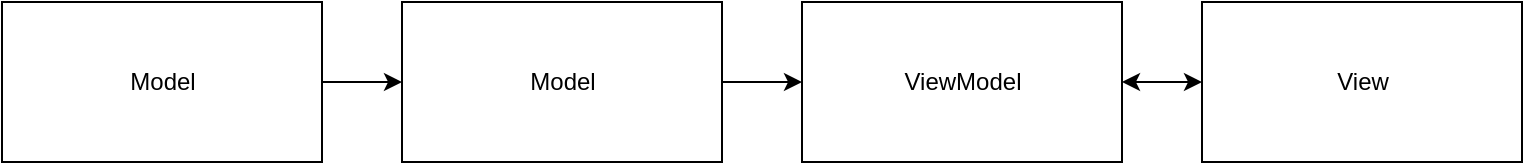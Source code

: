 <mxfile version="15.9.6" type="github">
  <diagram id="TeIEPSbulT25f1bXOIrF" name="Page-1">
    <mxGraphModel dx="1422" dy="762" grid="1" gridSize="10" guides="1" tooltips="1" connect="1" arrows="1" fold="1" page="1" pageScale="1" pageWidth="827" pageHeight="1169" math="0" shadow="0">
      <root>
        <mxCell id="0" />
        <mxCell id="1" parent="0" />
        <mxCell id="Tcoui-donRjjzlfroZZs-16" value="" style="edgeStyle=orthogonalEdgeStyle;rounded=0;orthogonalLoop=1;jettySize=auto;html=1;startArrow=none;startFill=0;" edge="1" parent="1" source="Tcoui-donRjjzlfroZZs-1" target="Tcoui-donRjjzlfroZZs-10">
          <mxGeometry relative="1" as="geometry" />
        </mxCell>
        <mxCell id="Tcoui-donRjjzlfroZZs-1" value="Model" style="html=1;" vertex="1" parent="1">
          <mxGeometry x="40" y="280" width="160" height="80" as="geometry" />
        </mxCell>
        <mxCell id="Tcoui-donRjjzlfroZZs-17" style="edgeStyle=orthogonalEdgeStyle;rounded=0;orthogonalLoop=1;jettySize=auto;html=1;exitX=1;exitY=0.5;exitDx=0;exitDy=0;entryX=0;entryY=0.5;entryDx=0;entryDy=0;startArrow=none;startFill=0;" edge="1" parent="1" source="Tcoui-donRjjzlfroZZs-10" target="Tcoui-donRjjzlfroZZs-11">
          <mxGeometry relative="1" as="geometry" />
        </mxCell>
        <mxCell id="Tcoui-donRjjzlfroZZs-10" value="Model" style="html=1;" vertex="1" parent="1">
          <mxGeometry x="240" y="280" width="160" height="80" as="geometry" />
        </mxCell>
        <mxCell id="Tcoui-donRjjzlfroZZs-11" value="ViewModel" style="html=1;" vertex="1" parent="1">
          <mxGeometry x="440" y="280" width="160" height="80" as="geometry" />
        </mxCell>
        <mxCell id="Tcoui-donRjjzlfroZZs-15" value="" style="edgeStyle=orthogonalEdgeStyle;rounded=0;orthogonalLoop=1;jettySize=auto;html=1;startArrow=classic;startFill=1;" edge="1" parent="1" source="Tcoui-donRjjzlfroZZs-12" target="Tcoui-donRjjzlfroZZs-11">
          <mxGeometry relative="1" as="geometry" />
        </mxCell>
        <mxCell id="Tcoui-donRjjzlfroZZs-12" value="View" style="html=1;" vertex="1" parent="1">
          <mxGeometry x="640" y="280" width="160" height="80" as="geometry" />
        </mxCell>
      </root>
    </mxGraphModel>
  </diagram>
</mxfile>
